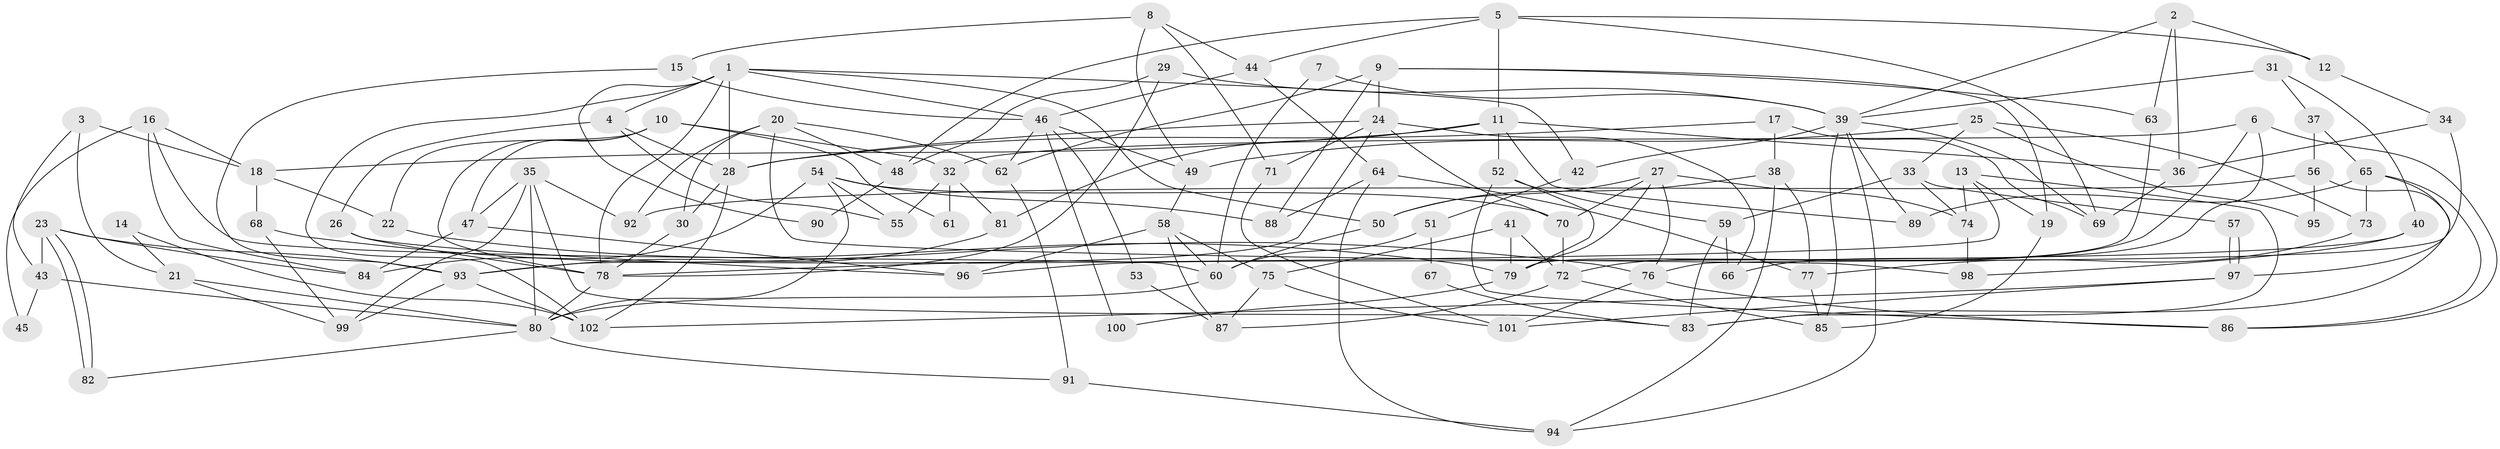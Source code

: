 // Generated by graph-tools (version 1.1) at 2025/26/03/09/25 03:26:21]
// undirected, 102 vertices, 204 edges
graph export_dot {
graph [start="1"]
  node [color=gray90,style=filled];
  1;
  2;
  3;
  4;
  5;
  6;
  7;
  8;
  9;
  10;
  11;
  12;
  13;
  14;
  15;
  16;
  17;
  18;
  19;
  20;
  21;
  22;
  23;
  24;
  25;
  26;
  27;
  28;
  29;
  30;
  31;
  32;
  33;
  34;
  35;
  36;
  37;
  38;
  39;
  40;
  41;
  42;
  43;
  44;
  45;
  46;
  47;
  48;
  49;
  50;
  51;
  52;
  53;
  54;
  55;
  56;
  57;
  58;
  59;
  60;
  61;
  62;
  63;
  64;
  65;
  66;
  67;
  68;
  69;
  70;
  71;
  72;
  73;
  74;
  75;
  76;
  77;
  78;
  79;
  80;
  81;
  82;
  83;
  84;
  85;
  86;
  87;
  88;
  89;
  90;
  91;
  92;
  93;
  94;
  95;
  96;
  97;
  98;
  99;
  100;
  101;
  102;
  1 -- 4;
  1 -- 28;
  1 -- 42;
  1 -- 46;
  1 -- 50;
  1 -- 78;
  1 -- 90;
  1 -- 102;
  2 -- 12;
  2 -- 36;
  2 -- 39;
  2 -- 63;
  3 -- 43;
  3 -- 18;
  3 -- 21;
  4 -- 26;
  4 -- 28;
  4 -- 55;
  5 -- 11;
  5 -- 48;
  5 -- 12;
  5 -- 44;
  5 -- 69;
  6 -- 86;
  6 -- 72;
  6 -- 32;
  6 -- 66;
  7 -- 39;
  7 -- 60;
  8 -- 49;
  8 -- 44;
  8 -- 15;
  8 -- 71;
  9 -- 24;
  9 -- 62;
  9 -- 19;
  9 -- 63;
  9 -- 88;
  10 -- 22;
  10 -- 78;
  10 -- 32;
  10 -- 47;
  10 -- 61;
  11 -- 52;
  11 -- 81;
  11 -- 18;
  11 -- 36;
  11 -- 89;
  12 -- 34;
  13 -- 78;
  13 -- 19;
  13 -- 74;
  13 -- 83;
  14 -- 21;
  14 -- 102;
  15 -- 93;
  15 -- 46;
  16 -- 60;
  16 -- 84;
  16 -- 18;
  16 -- 45;
  17 -- 69;
  17 -- 38;
  17 -- 28;
  18 -- 22;
  18 -- 68;
  19 -- 85;
  20 -- 30;
  20 -- 62;
  20 -- 48;
  20 -- 92;
  20 -- 98;
  21 -- 99;
  21 -- 80;
  22 -- 79;
  23 -- 93;
  23 -- 82;
  23 -- 82;
  23 -- 43;
  23 -- 84;
  24 -- 66;
  24 -- 28;
  24 -- 70;
  24 -- 71;
  24 -- 93;
  25 -- 49;
  25 -- 33;
  25 -- 73;
  25 -- 95;
  26 -- 96;
  26 -- 78;
  27 -- 79;
  27 -- 70;
  27 -- 50;
  27 -- 74;
  27 -- 76;
  28 -- 102;
  28 -- 30;
  29 -- 78;
  29 -- 39;
  29 -- 48;
  30 -- 78;
  31 -- 40;
  31 -- 39;
  31 -- 37;
  32 -- 55;
  32 -- 61;
  32 -- 81;
  33 -- 59;
  33 -- 74;
  33 -- 57;
  34 -- 36;
  34 -- 76;
  35 -- 80;
  35 -- 83;
  35 -- 47;
  35 -- 92;
  35 -- 99;
  36 -- 69;
  37 -- 65;
  37 -- 56;
  38 -- 77;
  38 -- 50;
  38 -- 94;
  39 -- 94;
  39 -- 42;
  39 -- 69;
  39 -- 85;
  39 -- 89;
  40 -- 98;
  40 -- 96;
  41 -- 72;
  41 -- 75;
  41 -- 79;
  42 -- 51;
  43 -- 80;
  43 -- 45;
  44 -- 46;
  44 -- 64;
  46 -- 49;
  46 -- 53;
  46 -- 62;
  46 -- 100;
  47 -- 84;
  47 -- 96;
  48 -- 90;
  49 -- 58;
  50 -- 60;
  51 -- 60;
  51 -- 67;
  52 -- 79;
  52 -- 86;
  52 -- 59;
  53 -- 87;
  54 -- 55;
  54 -- 84;
  54 -- 70;
  54 -- 80;
  54 -- 88;
  56 -- 92;
  56 -- 83;
  56 -- 95;
  57 -- 97;
  57 -- 97;
  58 -- 60;
  58 -- 87;
  58 -- 75;
  58 -- 96;
  59 -- 83;
  59 -- 66;
  60 -- 80;
  62 -- 91;
  63 -- 79;
  64 -- 88;
  64 -- 77;
  64 -- 94;
  65 -- 97;
  65 -- 89;
  65 -- 73;
  65 -- 86;
  67 -- 83;
  68 -- 76;
  68 -- 99;
  70 -- 72;
  71 -- 101;
  72 -- 85;
  72 -- 87;
  73 -- 77;
  74 -- 98;
  75 -- 101;
  75 -- 87;
  76 -- 101;
  76 -- 86;
  77 -- 85;
  78 -- 80;
  79 -- 100;
  80 -- 82;
  80 -- 91;
  81 -- 93;
  91 -- 94;
  93 -- 99;
  93 -- 102;
  97 -- 102;
  97 -- 101;
}
